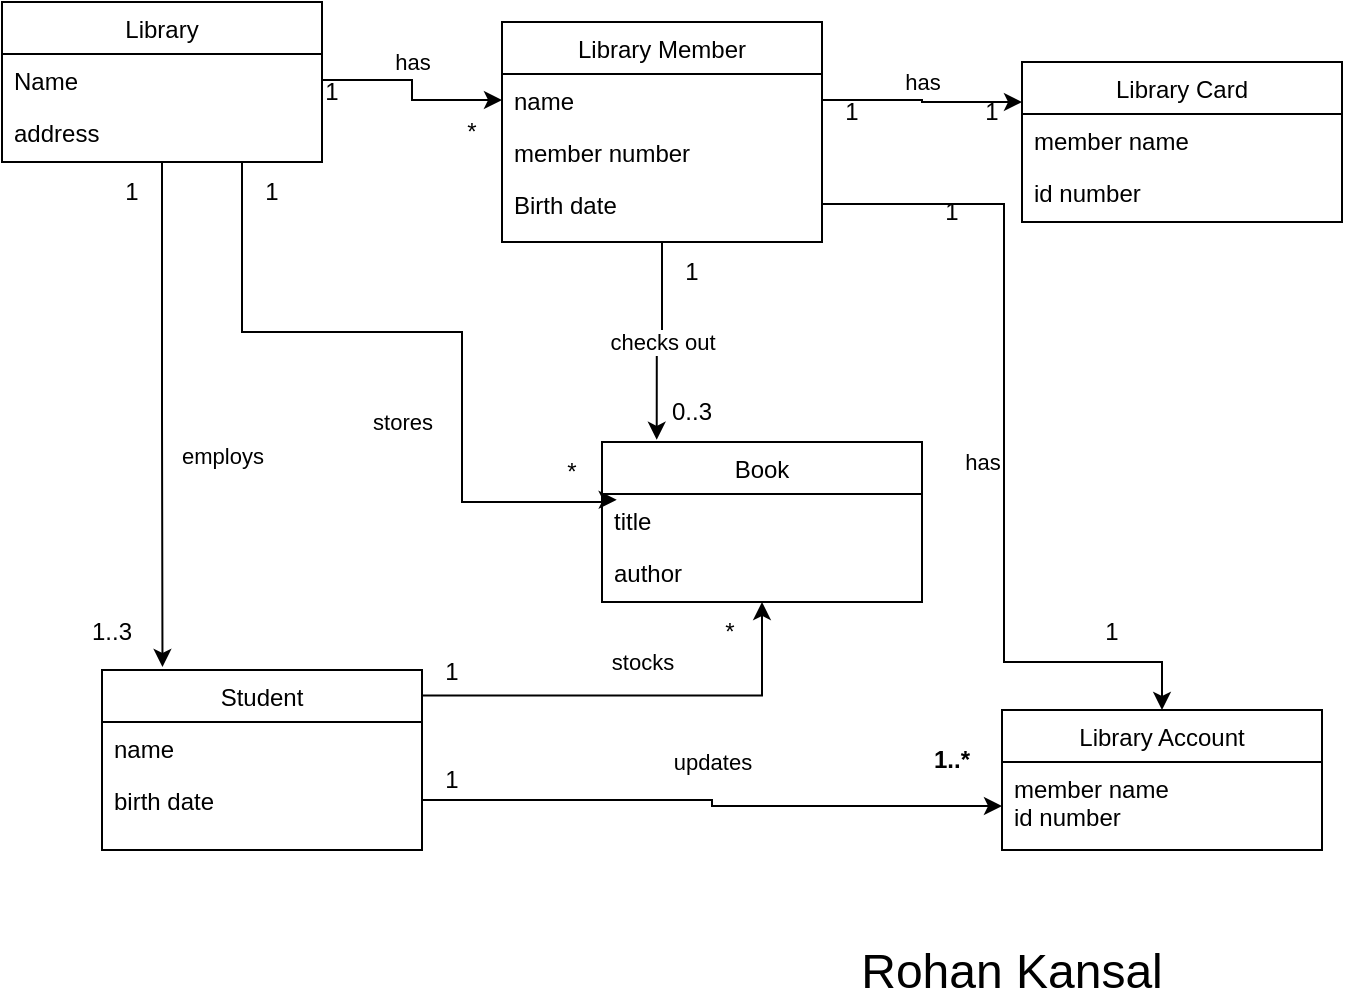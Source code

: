 <mxfile version="24.7.14">
  <diagram id="C5RBs43oDa-KdzZeNtuy" name="Page-1">
    <mxGraphModel dx="733" dy="489" grid="1" gridSize="10" guides="1" tooltips="1" connect="1" arrows="1" fold="1" page="1" pageScale="1" pageWidth="827" pageHeight="1169" math="0" shadow="0">
      <root>
        <mxCell id="WIyWlLk6GJQsqaUBKTNV-0" />
        <mxCell id="WIyWlLk6GJQsqaUBKTNV-1" parent="WIyWlLk6GJQsqaUBKTNV-0" />
        <mxCell id="mFmUTYhjtC2qy8zvcfQ6-31" value="stocks" style="edgeStyle=orthogonalEdgeStyle;rounded=0;orthogonalLoop=1;jettySize=auto;html=1;exitX=0.997;exitY=0.141;exitDx=0;exitDy=0;exitPerimeter=0;entryX=0.5;entryY=1;entryDx=0;entryDy=0;" edge="1" parent="WIyWlLk6GJQsqaUBKTNV-1" source="zkfFHV4jXpPFQw0GAbJ--6" target="mFmUTYhjtC2qy8zvcfQ6-7">
          <mxGeometry x="0.017" y="17" relative="1" as="geometry">
            <mxPoint x="350" y="380" as="targetPoint" />
            <mxPoint as="offset" />
          </mxGeometry>
        </mxCell>
        <mxCell id="zkfFHV4jXpPFQw0GAbJ--6" value="Student" style="swimlane;fontStyle=0;align=center;verticalAlign=top;childLayout=stackLayout;horizontal=1;startSize=26;horizontalStack=0;resizeParent=1;resizeLast=0;collapsible=1;marginBottom=0;rounded=0;shadow=0;strokeWidth=1;" parent="WIyWlLk6GJQsqaUBKTNV-1" vertex="1">
          <mxGeometry x="100" y="394" width="160" height="90" as="geometry">
            <mxRectangle x="130" y="380" width="160" height="26" as="alternateBounds" />
          </mxGeometry>
        </mxCell>
        <mxCell id="zkfFHV4jXpPFQw0GAbJ--7" value="name" style="text;align=left;verticalAlign=top;spacingLeft=4;spacingRight=4;overflow=hidden;rotatable=0;points=[[0,0.5],[1,0.5]];portConstraint=eastwest;" parent="zkfFHV4jXpPFQw0GAbJ--6" vertex="1">
          <mxGeometry y="26" width="160" height="26" as="geometry" />
        </mxCell>
        <mxCell id="zkfFHV4jXpPFQw0GAbJ--8" value="birth date" style="text;align=left;verticalAlign=top;spacingLeft=4;spacingRight=4;overflow=hidden;rotatable=0;points=[[0,0.5],[1,0.5]];portConstraint=eastwest;rounded=0;shadow=0;html=0;" parent="zkfFHV4jXpPFQw0GAbJ--6" vertex="1">
          <mxGeometry y="52" width="160" height="26" as="geometry" />
        </mxCell>
        <mxCell id="zkfFHV4jXpPFQw0GAbJ--13" value="Library Account" style="swimlane;fontStyle=0;align=center;verticalAlign=top;childLayout=stackLayout;horizontal=1;startSize=26;horizontalStack=0;resizeParent=1;resizeLast=0;collapsible=1;marginBottom=0;rounded=0;shadow=0;strokeWidth=1;" parent="WIyWlLk6GJQsqaUBKTNV-1" vertex="1">
          <mxGeometry x="550" y="414" width="160" height="70" as="geometry">
            <mxRectangle x="330" y="360" width="170" height="26" as="alternateBounds" />
          </mxGeometry>
        </mxCell>
        <mxCell id="zkfFHV4jXpPFQw0GAbJ--14" value="member name&#xa;id number&#xa;" style="text;align=left;verticalAlign=top;spacingLeft=4;spacingRight=4;overflow=hidden;rotatable=0;points=[[0,0.5],[1,0.5]];portConstraint=eastwest;" parent="zkfFHV4jXpPFQw0GAbJ--13" vertex="1">
          <mxGeometry y="26" width="160" height="44" as="geometry" />
        </mxCell>
        <mxCell id="mFmUTYhjtC2qy8zvcfQ6-0" value="&lt;font style=&quot;font-size: 24px;&quot;&gt;Rohan Kansal&lt;/font&gt;" style="text;strokeColor=none;align=center;fillColor=none;html=1;verticalAlign=middle;whiteSpace=wrap;rounded=0;" vertex="1" parent="WIyWlLk6GJQsqaUBKTNV-1">
          <mxGeometry x="460" y="530" width="190" height="30" as="geometry" />
        </mxCell>
        <mxCell id="mFmUTYhjtC2qy8zvcfQ6-7" value="Book" style="swimlane;fontStyle=0;align=center;verticalAlign=top;childLayout=stackLayout;horizontal=1;startSize=26;horizontalStack=0;resizeParent=1;resizeLast=0;collapsible=1;marginBottom=0;rounded=0;shadow=0;strokeWidth=1;" vertex="1" parent="WIyWlLk6GJQsqaUBKTNV-1">
          <mxGeometry x="350" y="280" width="160" height="80" as="geometry">
            <mxRectangle x="130" y="380" width="160" height="26" as="alternateBounds" />
          </mxGeometry>
        </mxCell>
        <mxCell id="mFmUTYhjtC2qy8zvcfQ6-8" value="title" style="text;align=left;verticalAlign=top;spacingLeft=4;spacingRight=4;overflow=hidden;rotatable=0;points=[[0,0.5],[1,0.5]];portConstraint=eastwest;" vertex="1" parent="mFmUTYhjtC2qy8zvcfQ6-7">
          <mxGeometry y="26" width="160" height="26" as="geometry" />
        </mxCell>
        <mxCell id="mFmUTYhjtC2qy8zvcfQ6-9" value="author" style="text;align=left;verticalAlign=top;spacingLeft=4;spacingRight=4;overflow=hidden;rotatable=0;points=[[0,0.5],[1,0.5]];portConstraint=eastwest;rounded=0;shadow=0;html=0;" vertex="1" parent="mFmUTYhjtC2qy8zvcfQ6-7">
          <mxGeometry y="52" width="160" height="26" as="geometry" />
        </mxCell>
        <mxCell id="mFmUTYhjtC2qy8zvcfQ6-33" value="stores" style="edgeStyle=orthogonalEdgeStyle;rounded=0;orthogonalLoop=1;jettySize=auto;html=1;exitX=0.75;exitY=1;exitDx=0;exitDy=0;entryX=0.046;entryY=0.11;entryDx=0;entryDy=0;entryPerimeter=0;" edge="1" parent="WIyWlLk6GJQsqaUBKTNV-1" source="mFmUTYhjtC2qy8zvcfQ6-14" target="mFmUTYhjtC2qy8zvcfQ6-8">
          <mxGeometry x="0.339" y="-30" relative="1" as="geometry">
            <mxPoint x="340" y="310" as="targetPoint" />
            <Array as="points">
              <mxPoint x="170" y="225" />
              <mxPoint x="280" y="225" />
              <mxPoint x="280" y="310" />
              <mxPoint x="352" y="310" />
              <mxPoint x="352" y="309" />
            </Array>
            <mxPoint as="offset" />
          </mxGeometry>
        </mxCell>
        <mxCell id="mFmUTYhjtC2qy8zvcfQ6-14" value="Library" style="swimlane;fontStyle=0;align=center;verticalAlign=top;childLayout=stackLayout;horizontal=1;startSize=26;horizontalStack=0;resizeParent=1;resizeLast=0;collapsible=1;marginBottom=0;rounded=0;shadow=0;strokeWidth=1;" vertex="1" parent="WIyWlLk6GJQsqaUBKTNV-1">
          <mxGeometry x="50" y="60" width="160" height="80" as="geometry">
            <mxRectangle x="130" y="380" width="160" height="26" as="alternateBounds" />
          </mxGeometry>
        </mxCell>
        <mxCell id="mFmUTYhjtC2qy8zvcfQ6-15" value="Name" style="text;align=left;verticalAlign=top;spacingLeft=4;spacingRight=4;overflow=hidden;rotatable=0;points=[[0,0.5],[1,0.5]];portConstraint=eastwest;" vertex="1" parent="mFmUTYhjtC2qy8zvcfQ6-14">
          <mxGeometry y="26" width="160" height="26" as="geometry" />
        </mxCell>
        <mxCell id="mFmUTYhjtC2qy8zvcfQ6-16" value="address" style="text;align=left;verticalAlign=top;spacingLeft=4;spacingRight=4;overflow=hidden;rotatable=0;points=[[0,0.5],[1,0.5]];portConstraint=eastwest;rounded=0;shadow=0;html=0;" vertex="1" parent="mFmUTYhjtC2qy8zvcfQ6-14">
          <mxGeometry y="52" width="160" height="26" as="geometry" />
        </mxCell>
        <mxCell id="mFmUTYhjtC2qy8zvcfQ6-17" value="Library Member" style="swimlane;fontStyle=0;align=center;verticalAlign=top;childLayout=stackLayout;horizontal=1;startSize=26;horizontalStack=0;resizeParent=1;resizeLast=0;collapsible=1;marginBottom=0;rounded=0;shadow=0;strokeWidth=1;" vertex="1" parent="WIyWlLk6GJQsqaUBKTNV-1">
          <mxGeometry x="300" y="70" width="160" height="110" as="geometry">
            <mxRectangle x="130" y="380" width="160" height="26" as="alternateBounds" />
          </mxGeometry>
        </mxCell>
        <mxCell id="mFmUTYhjtC2qy8zvcfQ6-18" value="name" style="text;align=left;verticalAlign=top;spacingLeft=4;spacingRight=4;overflow=hidden;rotatable=0;points=[[0,0.5],[1,0.5]];portConstraint=eastwest;" vertex="1" parent="mFmUTYhjtC2qy8zvcfQ6-17">
          <mxGeometry y="26" width="160" height="26" as="geometry" />
        </mxCell>
        <mxCell id="mFmUTYhjtC2qy8zvcfQ6-19" value="member number" style="text;align=left;verticalAlign=top;spacingLeft=4;spacingRight=4;overflow=hidden;rotatable=0;points=[[0,0.5],[1,0.5]];portConstraint=eastwest;rounded=0;shadow=0;html=0;" vertex="1" parent="mFmUTYhjtC2qy8zvcfQ6-17">
          <mxGeometry y="52" width="160" height="26" as="geometry" />
        </mxCell>
        <mxCell id="mFmUTYhjtC2qy8zvcfQ6-20" value="Birth date" style="text;align=left;verticalAlign=top;spacingLeft=4;spacingRight=4;overflow=hidden;rotatable=0;points=[[0,0.5],[1,0.5]];portConstraint=eastwest;rounded=0;shadow=0;html=0;" vertex="1" parent="mFmUTYhjtC2qy8zvcfQ6-17">
          <mxGeometry y="78" width="160" height="26" as="geometry" />
        </mxCell>
        <mxCell id="mFmUTYhjtC2qy8zvcfQ6-22" value="Library Card" style="swimlane;fontStyle=0;align=center;verticalAlign=top;childLayout=stackLayout;horizontal=1;startSize=26;horizontalStack=0;resizeParent=1;resizeLast=0;collapsible=1;marginBottom=0;rounded=0;shadow=0;strokeWidth=1;" vertex="1" parent="WIyWlLk6GJQsqaUBKTNV-1">
          <mxGeometry x="560" y="90" width="160" height="80" as="geometry">
            <mxRectangle x="130" y="380" width="160" height="26" as="alternateBounds" />
          </mxGeometry>
        </mxCell>
        <mxCell id="mFmUTYhjtC2qy8zvcfQ6-23" value="member name" style="text;align=left;verticalAlign=top;spacingLeft=4;spacingRight=4;overflow=hidden;rotatable=0;points=[[0,0.5],[1,0.5]];portConstraint=eastwest;" vertex="1" parent="mFmUTYhjtC2qy8zvcfQ6-22">
          <mxGeometry y="26" width="160" height="26" as="geometry" />
        </mxCell>
        <mxCell id="mFmUTYhjtC2qy8zvcfQ6-24" value="id number" style="text;align=left;verticalAlign=top;spacingLeft=4;spacingRight=4;overflow=hidden;rotatable=0;points=[[0,0.5],[1,0.5]];portConstraint=eastwest;rounded=0;shadow=0;html=0;" vertex="1" parent="mFmUTYhjtC2qy8zvcfQ6-22">
          <mxGeometry y="52" width="160" height="26" as="geometry" />
        </mxCell>
        <mxCell id="mFmUTYhjtC2qy8zvcfQ6-26" value="has" style="edgeStyle=orthogonalEdgeStyle;rounded=0;orthogonalLoop=1;jettySize=auto;html=1;exitX=1;exitY=0.5;exitDx=0;exitDy=0;entryX=0;entryY=0.5;entryDx=0;entryDy=0;" edge="1" parent="WIyWlLk6GJQsqaUBKTNV-1" source="mFmUTYhjtC2qy8zvcfQ6-15" target="mFmUTYhjtC2qy8zvcfQ6-18">
          <mxGeometry x="-0.111" y="9" relative="1" as="geometry">
            <mxPoint as="offset" />
          </mxGeometry>
        </mxCell>
        <mxCell id="mFmUTYhjtC2qy8zvcfQ6-27" value="has" style="edgeStyle=orthogonalEdgeStyle;rounded=0;orthogonalLoop=1;jettySize=auto;html=1;entryX=0;entryY=0.25;entryDx=0;entryDy=0;" edge="1" parent="WIyWlLk6GJQsqaUBKTNV-1" source="mFmUTYhjtC2qy8zvcfQ6-18" target="mFmUTYhjtC2qy8zvcfQ6-22">
          <mxGeometry x="-0.01" y="-9" relative="1" as="geometry">
            <mxPoint x="9" y="-9" as="offset" />
          </mxGeometry>
        </mxCell>
        <mxCell id="mFmUTYhjtC2qy8zvcfQ6-28" value="checks out" style="edgeStyle=orthogonalEdgeStyle;rounded=0;orthogonalLoop=1;jettySize=auto;html=1;entryX=0.171;entryY=-0.014;entryDx=0;entryDy=0;entryPerimeter=0;" edge="1" parent="WIyWlLk6GJQsqaUBKTNV-1" source="mFmUTYhjtC2qy8zvcfQ6-17" target="mFmUTYhjtC2qy8zvcfQ6-7">
          <mxGeometry relative="1" as="geometry" />
        </mxCell>
        <mxCell id="mFmUTYhjtC2qy8zvcfQ6-29" value="has" style="edgeStyle=orthogonalEdgeStyle;rounded=0;orthogonalLoop=1;jettySize=auto;html=1;exitX=1;exitY=0.5;exitDx=0;exitDy=0;entryX=0.5;entryY=0;entryDx=0;entryDy=0;" edge="1" parent="WIyWlLk6GJQsqaUBKTNV-1" source="mFmUTYhjtC2qy8zvcfQ6-20" target="zkfFHV4jXpPFQw0GAbJ--13">
          <mxGeometry x="0.04" y="-11" relative="1" as="geometry">
            <mxPoint x="630" y="410" as="targetPoint" />
            <Array as="points">
              <mxPoint x="551" y="161" />
              <mxPoint x="551" y="390" />
              <mxPoint x="630" y="390" />
            </Array>
            <mxPoint as="offset" />
          </mxGeometry>
        </mxCell>
        <mxCell id="mFmUTYhjtC2qy8zvcfQ6-30" value="updates" style="edgeStyle=orthogonalEdgeStyle;rounded=0;orthogonalLoop=1;jettySize=auto;html=1;exitX=1;exitY=0.5;exitDx=0;exitDy=0;entryX=0;entryY=0.5;entryDx=0;entryDy=0;" edge="1" parent="WIyWlLk6GJQsqaUBKTNV-1" source="zkfFHV4jXpPFQw0GAbJ--8" target="zkfFHV4jXpPFQw0GAbJ--14">
          <mxGeometry x="-0.01" y="-19" relative="1" as="geometry">
            <mxPoint x="19" y="-19" as="offset" />
          </mxGeometry>
        </mxCell>
        <mxCell id="mFmUTYhjtC2qy8zvcfQ6-32" value="employs" style="edgeStyle=orthogonalEdgeStyle;rounded=0;orthogonalLoop=1;jettySize=auto;html=1;entryX=0.189;entryY=-0.017;entryDx=0;entryDy=0;entryPerimeter=0;" edge="1" parent="WIyWlLk6GJQsqaUBKTNV-1" source="mFmUTYhjtC2qy8zvcfQ6-14" target="zkfFHV4jXpPFQw0GAbJ--6">
          <mxGeometry x="0.162" y="30" relative="1" as="geometry">
            <mxPoint as="offset" />
          </mxGeometry>
        </mxCell>
        <mxCell id="mFmUTYhjtC2qy8zvcfQ6-36" value="1" style="text;strokeColor=none;align=center;fillColor=none;html=1;verticalAlign=middle;whiteSpace=wrap;rounded=0;" vertex="1" parent="WIyWlLk6GJQsqaUBKTNV-1">
          <mxGeometry x="200" y="90" width="30" height="30" as="geometry" />
        </mxCell>
        <mxCell id="mFmUTYhjtC2qy8zvcfQ6-37" value="1" style="text;strokeColor=none;align=center;fillColor=none;html=1;verticalAlign=middle;whiteSpace=wrap;rounded=0;" vertex="1" parent="WIyWlLk6GJQsqaUBKTNV-1">
          <mxGeometry x="460" y="100" width="30" height="30" as="geometry" />
        </mxCell>
        <mxCell id="mFmUTYhjtC2qy8zvcfQ6-38" value="1" style="text;strokeColor=none;align=center;fillColor=none;html=1;verticalAlign=middle;whiteSpace=wrap;rounded=0;" vertex="1" parent="WIyWlLk6GJQsqaUBKTNV-1">
          <mxGeometry x="530" y="100" width="30" height="30" as="geometry" />
        </mxCell>
        <mxCell id="mFmUTYhjtC2qy8zvcfQ6-42" value="1" style="text;strokeColor=none;align=center;fillColor=none;html=1;verticalAlign=middle;whiteSpace=wrap;rounded=0;" vertex="1" parent="WIyWlLk6GJQsqaUBKTNV-1">
          <mxGeometry x="510" y="150" width="30" height="30" as="geometry" />
        </mxCell>
        <mxCell id="mFmUTYhjtC2qy8zvcfQ6-44" value="1" style="text;strokeColor=none;align=center;fillColor=none;html=1;verticalAlign=middle;whiteSpace=wrap;rounded=0;" vertex="1" parent="WIyWlLk6GJQsqaUBKTNV-1">
          <mxGeometry x="590" y="360" width="30" height="30" as="geometry" />
        </mxCell>
        <mxCell id="mFmUTYhjtC2qy8zvcfQ6-45" value="1" style="text;strokeColor=none;align=center;fillColor=none;html=1;verticalAlign=middle;whiteSpace=wrap;rounded=0;" vertex="1" parent="WIyWlLk6GJQsqaUBKTNV-1">
          <mxGeometry x="260" y="434" width="30" height="30" as="geometry" />
        </mxCell>
        <mxCell id="mFmUTYhjtC2qy8zvcfQ6-46" value="&lt;b&gt;1..*&lt;/b&gt;" style="text;strokeColor=none;align=center;fillColor=none;html=1;verticalAlign=middle;whiteSpace=wrap;rounded=0;" vertex="1" parent="WIyWlLk6GJQsqaUBKTNV-1">
          <mxGeometry x="510" y="424" width="30" height="30" as="geometry" />
        </mxCell>
        <mxCell id="mFmUTYhjtC2qy8zvcfQ6-47" value="1" style="text;strokeColor=none;align=center;fillColor=none;html=1;verticalAlign=middle;whiteSpace=wrap;rounded=0;" vertex="1" parent="WIyWlLk6GJQsqaUBKTNV-1">
          <mxGeometry x="260" y="380" width="30" height="30" as="geometry" />
        </mxCell>
        <mxCell id="mFmUTYhjtC2qy8zvcfQ6-48" value="1..3" style="text;strokeColor=none;align=center;fillColor=none;html=1;verticalAlign=middle;whiteSpace=wrap;rounded=0;" vertex="1" parent="WIyWlLk6GJQsqaUBKTNV-1">
          <mxGeometry x="90" y="360" width="30" height="30" as="geometry" />
        </mxCell>
        <mxCell id="mFmUTYhjtC2qy8zvcfQ6-49" value="1" style="text;strokeColor=none;align=center;fillColor=none;html=1;verticalAlign=middle;whiteSpace=wrap;rounded=0;" vertex="1" parent="WIyWlLk6GJQsqaUBKTNV-1">
          <mxGeometry x="100" y="140" width="30" height="30" as="geometry" />
        </mxCell>
        <mxCell id="mFmUTYhjtC2qy8zvcfQ6-50" value="1" style="text;strokeColor=none;align=center;fillColor=none;html=1;verticalAlign=middle;whiteSpace=wrap;rounded=0;" vertex="1" parent="WIyWlLk6GJQsqaUBKTNV-1">
          <mxGeometry x="170" y="140" width="30" height="30" as="geometry" />
        </mxCell>
        <mxCell id="mFmUTYhjtC2qy8zvcfQ6-51" value="*" style="text;strokeColor=none;align=center;fillColor=none;html=1;verticalAlign=middle;whiteSpace=wrap;rounded=0;" vertex="1" parent="WIyWlLk6GJQsqaUBKTNV-1">
          <mxGeometry x="320" y="280" width="30" height="30" as="geometry" />
        </mxCell>
        <mxCell id="mFmUTYhjtC2qy8zvcfQ6-52" value="*" style="text;strokeColor=none;align=center;fillColor=none;html=1;verticalAlign=middle;whiteSpace=wrap;rounded=0;" vertex="1" parent="WIyWlLk6GJQsqaUBKTNV-1">
          <mxGeometry x="399" y="360" width="30" height="30" as="geometry" />
        </mxCell>
        <mxCell id="mFmUTYhjtC2qy8zvcfQ6-53" value="*" style="text;strokeColor=none;align=center;fillColor=none;html=1;verticalAlign=middle;whiteSpace=wrap;rounded=0;" vertex="1" parent="WIyWlLk6GJQsqaUBKTNV-1">
          <mxGeometry x="270" y="110" width="30" height="30" as="geometry" />
        </mxCell>
        <mxCell id="mFmUTYhjtC2qy8zvcfQ6-54" value="1" style="text;strokeColor=none;align=center;fillColor=none;html=1;verticalAlign=middle;whiteSpace=wrap;rounded=0;" vertex="1" parent="WIyWlLk6GJQsqaUBKTNV-1">
          <mxGeometry x="380" y="180" width="30" height="30" as="geometry" />
        </mxCell>
        <mxCell id="mFmUTYhjtC2qy8zvcfQ6-55" value="0..3" style="text;strokeColor=none;align=center;fillColor=none;html=1;verticalAlign=middle;whiteSpace=wrap;rounded=0;" vertex="1" parent="WIyWlLk6GJQsqaUBKTNV-1">
          <mxGeometry x="380" y="250" width="30" height="30" as="geometry" />
        </mxCell>
      </root>
    </mxGraphModel>
  </diagram>
</mxfile>
